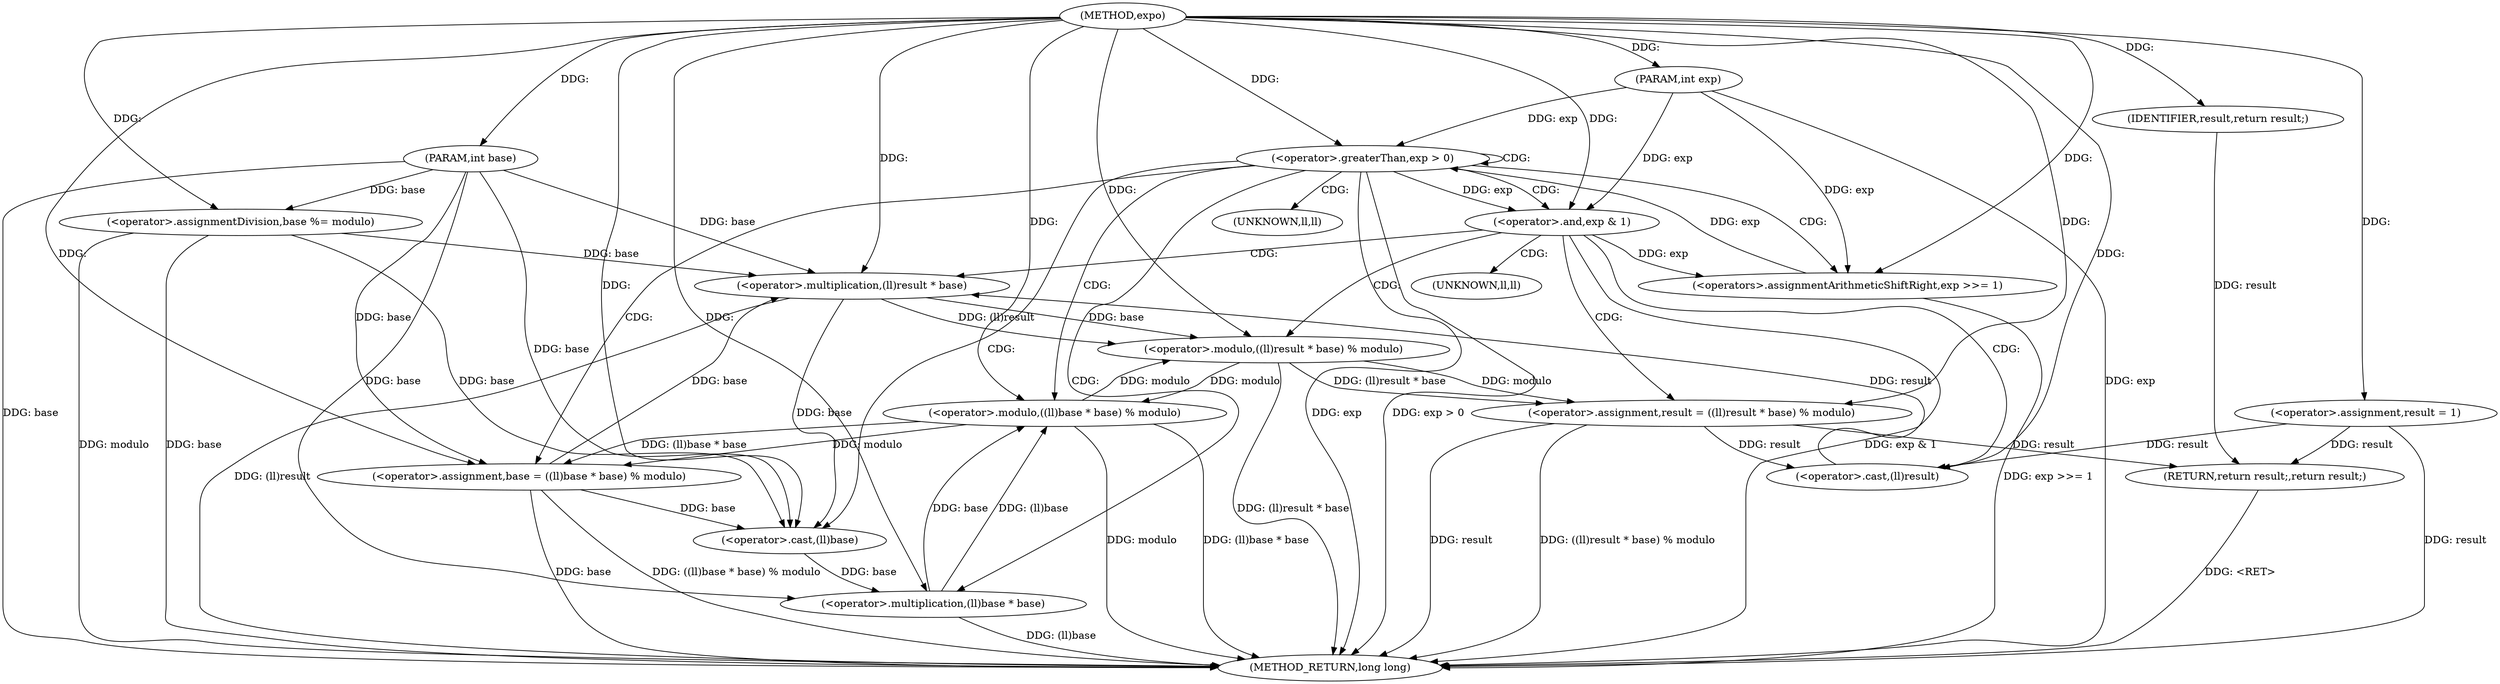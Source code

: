digraph "expo" {  
"1000383" [label = "(METHOD,expo)" ]
"1000426" [label = "(METHOD_RETURN,long long)" ]
"1000384" [label = "(PARAM,int base)" ]
"1000385" [label = "(PARAM,int exp)" ]
"1000387" [label = "(<operator>.assignmentDivision,base %= modulo)" ]
"1000391" [label = "(<operator>.assignment,result = 1)" ]
"1000424" [label = "(RETURN,return result;,return result;)" ]
"1000395" [label = "(<operator>.greaterThan,exp > 0)" ]
"1000425" [label = "(IDENTIFIER,result,return result;)" ]
"1000412" [label = "(<operator>.assignment,base = ((ll)base * base) % modulo)" ]
"1000421" [label = "(<operators>.assignmentArithmeticShiftRight,exp >>= 1)" ]
"1000400" [label = "(<operator>.and,exp & 1)" ]
"1000403" [label = "(<operator>.assignment,result = ((ll)result * base) % modulo)" ]
"1000414" [label = "(<operator>.modulo,((ll)base * base) % modulo)" ]
"1000405" [label = "(<operator>.modulo,((ll)result * base) % modulo)" ]
"1000415" [label = "(<operator>.multiplication,(ll)base * base)" ]
"1000406" [label = "(<operator>.multiplication,(ll)result * base)" ]
"1000416" [label = "(<operator>.cast,(ll)base)" ]
"1000407" [label = "(<operator>.cast,(ll)result)" ]
"1000417" [label = "(UNKNOWN,ll,ll)" ]
"1000408" [label = "(UNKNOWN,ll,ll)" ]
  "1000384" -> "1000426"  [ label = "DDG: base"] 
  "1000385" -> "1000426"  [ label = "DDG: exp"] 
  "1000387" -> "1000426"  [ label = "DDG: base"] 
  "1000387" -> "1000426"  [ label = "DDG: modulo"] 
  "1000391" -> "1000426"  [ label = "DDG: result"] 
  "1000395" -> "1000426"  [ label = "DDG: exp"] 
  "1000395" -> "1000426"  [ label = "DDG: exp > 0"] 
  "1000400" -> "1000426"  [ label = "DDG: exp & 1"] 
  "1000403" -> "1000426"  [ label = "DDG: result"] 
  "1000406" -> "1000426"  [ label = "DDG: (ll)result"] 
  "1000405" -> "1000426"  [ label = "DDG: (ll)result * base"] 
  "1000403" -> "1000426"  [ label = "DDG: ((ll)result * base) % modulo"] 
  "1000412" -> "1000426"  [ label = "DDG: base"] 
  "1000415" -> "1000426"  [ label = "DDG: (ll)base"] 
  "1000414" -> "1000426"  [ label = "DDG: (ll)base * base"] 
  "1000414" -> "1000426"  [ label = "DDG: modulo"] 
  "1000412" -> "1000426"  [ label = "DDG: ((ll)base * base) % modulo"] 
  "1000421" -> "1000426"  [ label = "DDG: exp >>= 1"] 
  "1000424" -> "1000426"  [ label = "DDG: <RET>"] 
  "1000383" -> "1000384"  [ label = "DDG: "] 
  "1000383" -> "1000385"  [ label = "DDG: "] 
  "1000383" -> "1000387"  [ label = "DDG: "] 
  "1000383" -> "1000391"  [ label = "DDG: "] 
  "1000425" -> "1000424"  [ label = "DDG: result"] 
  "1000391" -> "1000424"  [ label = "DDG: result"] 
  "1000403" -> "1000424"  [ label = "DDG: result"] 
  "1000384" -> "1000387"  [ label = "DDG: base"] 
  "1000383" -> "1000425"  [ label = "DDG: "] 
  "1000421" -> "1000395"  [ label = "DDG: exp"] 
  "1000385" -> "1000395"  [ label = "DDG: exp"] 
  "1000383" -> "1000395"  [ label = "DDG: "] 
  "1000414" -> "1000412"  [ label = "DDG: (ll)base * base"] 
  "1000414" -> "1000412"  [ label = "DDG: modulo"] 
  "1000405" -> "1000403"  [ label = "DDG: (ll)result * base"] 
  "1000405" -> "1000403"  [ label = "DDG: modulo"] 
  "1000384" -> "1000412"  [ label = "DDG: base"] 
  "1000383" -> "1000412"  [ label = "DDG: "] 
  "1000400" -> "1000421"  [ label = "DDG: exp"] 
  "1000385" -> "1000421"  [ label = "DDG: exp"] 
  "1000383" -> "1000421"  [ label = "DDG: "] 
  "1000395" -> "1000400"  [ label = "DDG: exp"] 
  "1000385" -> "1000400"  [ label = "DDG: exp"] 
  "1000383" -> "1000400"  [ label = "DDG: "] 
  "1000383" -> "1000403"  [ label = "DDG: "] 
  "1000415" -> "1000414"  [ label = "DDG: (ll)base"] 
  "1000415" -> "1000414"  [ label = "DDG: base"] 
  "1000405" -> "1000414"  [ label = "DDG: modulo"] 
  "1000383" -> "1000414"  [ label = "DDG: "] 
  "1000406" -> "1000405"  [ label = "DDG: base"] 
  "1000406" -> "1000405"  [ label = "DDG: (ll)result"] 
  "1000414" -> "1000405"  [ label = "DDG: modulo"] 
  "1000383" -> "1000405"  [ label = "DDG: "] 
  "1000416" -> "1000415"  [ label = "DDG: base"] 
  "1000384" -> "1000415"  [ label = "DDG: base"] 
  "1000383" -> "1000415"  [ label = "DDG: "] 
  "1000407" -> "1000406"  [ label = "DDG: result"] 
  "1000387" -> "1000406"  [ label = "DDG: base"] 
  "1000412" -> "1000406"  [ label = "DDG: base"] 
  "1000384" -> "1000406"  [ label = "DDG: base"] 
  "1000383" -> "1000406"  [ label = "DDG: "] 
  "1000387" -> "1000416"  [ label = "DDG: base"] 
  "1000406" -> "1000416"  [ label = "DDG: base"] 
  "1000412" -> "1000416"  [ label = "DDG: base"] 
  "1000384" -> "1000416"  [ label = "DDG: base"] 
  "1000383" -> "1000416"  [ label = "DDG: "] 
  "1000391" -> "1000407"  [ label = "DDG: result"] 
  "1000403" -> "1000407"  [ label = "DDG: result"] 
  "1000383" -> "1000407"  [ label = "DDG: "] 
  "1000395" -> "1000414"  [ label = "CDG: "] 
  "1000395" -> "1000412"  [ label = "CDG: "] 
  "1000395" -> "1000421"  [ label = "CDG: "] 
  "1000395" -> "1000417"  [ label = "CDG: "] 
  "1000395" -> "1000415"  [ label = "CDG: "] 
  "1000395" -> "1000395"  [ label = "CDG: "] 
  "1000395" -> "1000400"  [ label = "CDG: "] 
  "1000395" -> "1000416"  [ label = "CDG: "] 
  "1000400" -> "1000403"  [ label = "CDG: "] 
  "1000400" -> "1000407"  [ label = "CDG: "] 
  "1000400" -> "1000405"  [ label = "CDG: "] 
  "1000400" -> "1000408"  [ label = "CDG: "] 
  "1000400" -> "1000406"  [ label = "CDG: "] 
}
